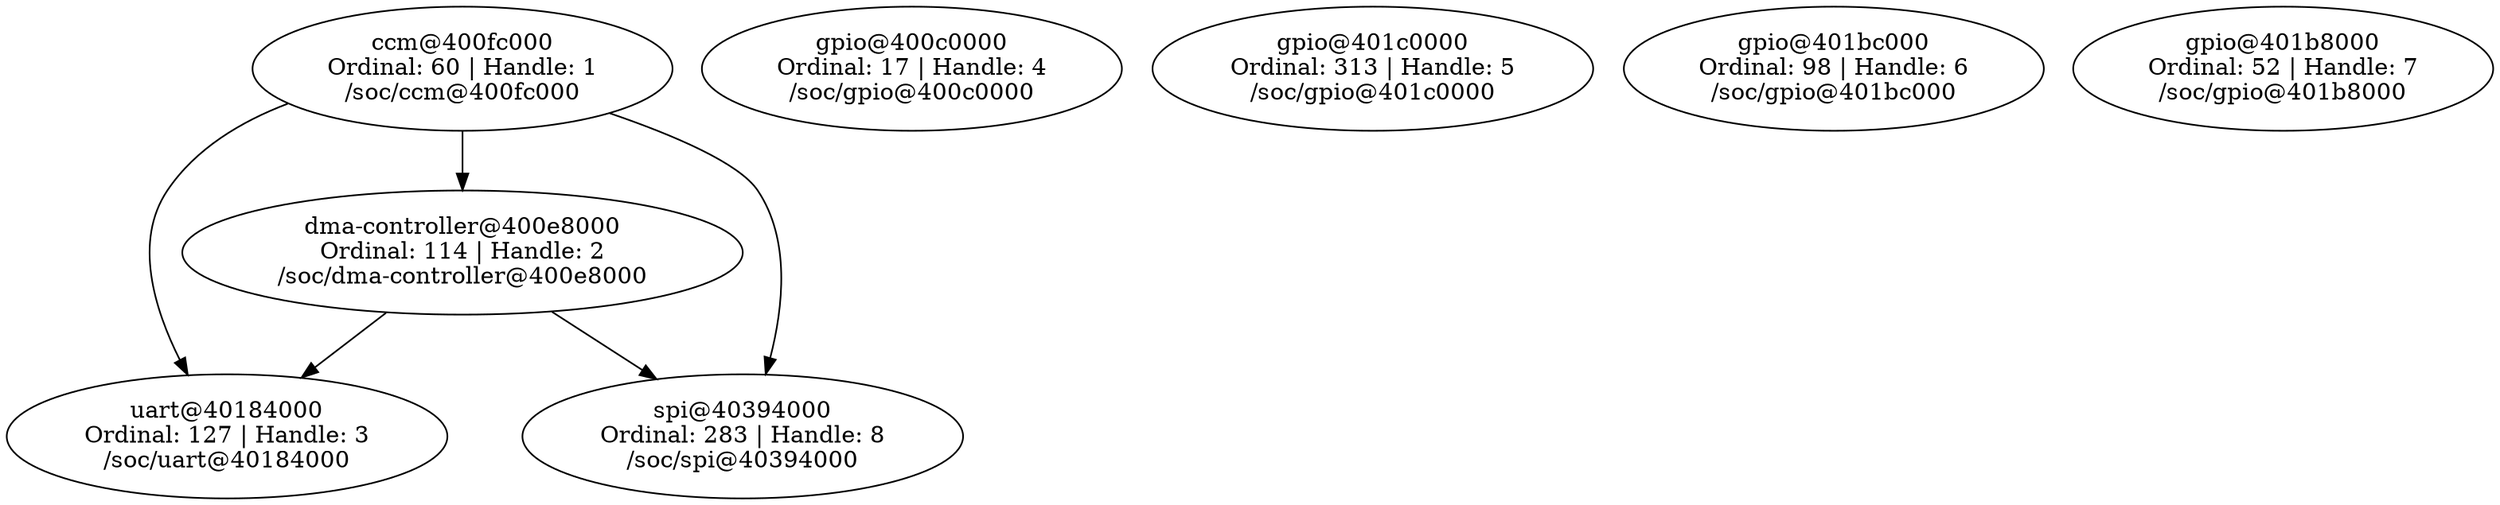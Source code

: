// /Users/julius/Documents/devel/spi_basic_setup/zephyr_spi_basic_setup/build/zephyr/zephyr_pre0.elf
digraph "Device dependency graph" {
	60 [label="ccm@400fc000\nOrdinal: 60 | Handle: 1\n/soc/ccm@400fc000"]
	114 [label="dma-controller@400e8000\nOrdinal: 114 | Handle: 2\n/soc/dma-controller@400e8000"]
	127 [label="uart@40184000\nOrdinal: 127 | Handle: 3\n/soc/uart@40184000"]
	17 [label="gpio@400c0000\nOrdinal: 17 | Handle: 4\n/soc/gpio@400c0000"]
	313 [label="gpio@401c0000\nOrdinal: 313 | Handle: 5\n/soc/gpio@401c0000"]
	98 [label="gpio@401bc000\nOrdinal: 98 | Handle: 6\n/soc/gpio@401bc000"]
	52 [label="gpio@401b8000\nOrdinal: 52 | Handle: 7\n/soc/gpio@401b8000"]
	283 [label="spi@40394000\nOrdinal: 283 | Handle: 8\n/soc/spi@40394000"]
	60 -> 114
	60 -> 127
	60 -> 283
	114 -> 127
	114 -> 283
}
